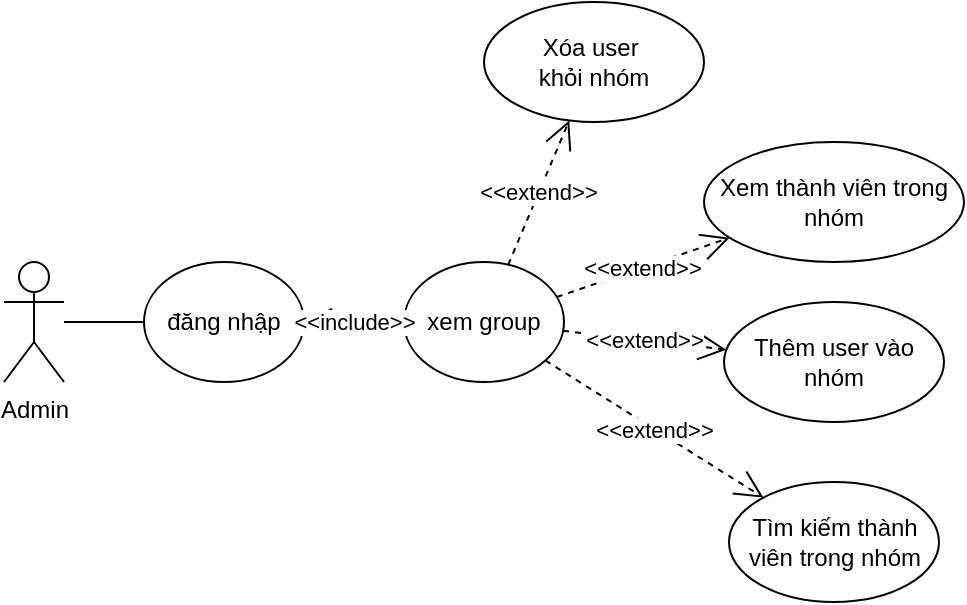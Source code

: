 <mxfile version="24.7.17" pages="2">
  <diagram name="Page-1" id="amORR1UAQAAutwsOT3tN">
    <mxGraphModel dx="1290" dy="563" grid="1" gridSize="10" guides="1" tooltips="1" connect="1" arrows="1" fold="1" page="1" pageScale="1" pageWidth="850" pageHeight="1100" math="0" shadow="0">
      <root>
        <mxCell id="0" />
        <mxCell id="1" parent="0" />
        <mxCell id="Q4h5YGl_CawJlgQXMVtK-1" value="Admin" style="shape=umlActor;verticalLabelPosition=bottom;verticalAlign=top;html=1;outlineConnect=0;" parent="1" vertex="1">
          <mxGeometry x="60" y="300" width="30" height="60" as="geometry" />
        </mxCell>
        <mxCell id="Q4h5YGl_CawJlgQXMVtK-13" value="Thêm user vào nhóm" style="ellipse;whiteSpace=wrap;html=1;" parent="1" vertex="1">
          <mxGeometry x="420" y="320" width="110" height="60" as="geometry" />
        </mxCell>
        <mxCell id="Q4h5YGl_CawJlgQXMVtK-14" value="&amp;lt;&amp;lt;extend&amp;gt;&amp;gt;" style="endArrow=open;endSize=12;dashed=1;html=1;rounded=0;strokeColor=default;align=center;verticalAlign=middle;fontFamily=Helvetica;fontSize=11;fontColor=default;labelBackgroundColor=default;edgeStyle=none;" parent="1" source="Q4h5YGl_CawJlgQXMVtK-15" target="Q4h5YGl_CawJlgQXMVtK-13" edge="1">
          <mxGeometry width="160" relative="1" as="geometry">
            <mxPoint x="494.395" y="345.315" as="sourcePoint" />
            <mxPoint x="544" y="201" as="targetPoint" />
            <mxPoint as="offset" />
          </mxGeometry>
        </mxCell>
        <mxCell id="Q4h5YGl_CawJlgQXMVtK-15" value="xem group" style="ellipse;whiteSpace=wrap;html=1;" parent="1" vertex="1">
          <mxGeometry x="260" y="300" width="80" height="60" as="geometry" />
        </mxCell>
        <mxCell id="Q4h5YGl_CawJlgQXMVtK-18" value="Xem thành viên trong nhóm" style="ellipse;whiteSpace=wrap;html=1;" parent="1" vertex="1">
          <mxGeometry x="410" y="240" width="130" height="60" as="geometry" />
        </mxCell>
        <mxCell id="Q4h5YGl_CawJlgQXMVtK-19" value="&amp;lt;&amp;lt;extend&amp;gt;&amp;gt;" style="endArrow=open;endSize=12;dashed=1;html=1;rounded=0;strokeColor=default;align=center;verticalAlign=middle;fontFamily=Helvetica;fontSize=11;fontColor=default;labelBackgroundColor=default;edgeStyle=none;" parent="1" source="Q4h5YGl_CawJlgQXMVtK-15" target="Q4h5YGl_CawJlgQXMVtK-18" edge="1">
          <mxGeometry width="160" relative="1" as="geometry">
            <mxPoint x="500" y="330" as="sourcePoint" />
            <mxPoint x="445" y="139" as="targetPoint" />
            <mxPoint as="offset" />
          </mxGeometry>
        </mxCell>
        <mxCell id="Q4h5YGl_CawJlgQXMVtK-20" value="Tìm kiếm thành viên trong nhóm" style="ellipse;whiteSpace=wrap;html=1;" parent="1" vertex="1">
          <mxGeometry x="422.5" y="410" width="105" height="60" as="geometry" />
        </mxCell>
        <mxCell id="Q4h5YGl_CawJlgQXMVtK-21" value="&amp;lt;&amp;lt;extend&amp;gt;&amp;gt;" style="endArrow=open;endSize=12;dashed=1;html=1;rounded=0;strokeColor=default;align=center;verticalAlign=middle;fontFamily=Helvetica;fontSize=11;fontColor=default;labelBackgroundColor=default;edgeStyle=none;" parent="1" source="Q4h5YGl_CawJlgQXMVtK-15" target="Q4h5YGl_CawJlgQXMVtK-20" edge="1">
          <mxGeometry width="160" relative="1" as="geometry">
            <mxPoint x="486.759" y="352.299" as="sourcePoint" />
            <mxPoint x="537" y="405" as="targetPoint" />
            <mxPoint as="offset" />
          </mxGeometry>
        </mxCell>
        <mxCell id="Q4h5YGl_CawJlgQXMVtK-24" value="" style="endArrow=none;html=1;rounded=0;" parent="1" source="Q4h5YGl_CawJlgQXMVtK-1" target="Q4h5YGl_CawJlgQXMVtK-25" edge="1">
          <mxGeometry width="50" height="50" relative="1" as="geometry">
            <mxPoint x="85" y="260" as="sourcePoint" />
            <mxPoint x="300" y="260" as="targetPoint" />
          </mxGeometry>
        </mxCell>
        <mxCell id="Q4h5YGl_CawJlgQXMVtK-25" value="đăng nhập" style="ellipse;whiteSpace=wrap;html=1;" parent="1" vertex="1">
          <mxGeometry x="130" y="300" width="80" height="60" as="geometry" />
        </mxCell>
        <mxCell id="Q4h5YGl_CawJlgQXMVtK-27" value="&amp;lt;&amp;lt;include&amp;gt;&amp;gt;" style="endArrow=open;endSize=12;dashed=1;html=1;rounded=0;strokeColor=default;align=center;verticalAlign=middle;fontFamily=Helvetica;fontSize=11;fontColor=default;labelBackgroundColor=default;edgeStyle=none;" parent="1" source="Q4h5YGl_CawJlgQXMVtK-15" target="Q4h5YGl_CawJlgQXMVtK-25" edge="1">
          <mxGeometry width="160" relative="1" as="geometry">
            <mxPoint x="295" y="135" as="sourcePoint" />
            <mxPoint x="205" y="175" as="targetPoint" />
            <mxPoint as="offset" />
          </mxGeometry>
        </mxCell>
        <mxCell id="tncyR4IIwLqOV78NZ3Gz-3" value="Xóa user&amp;nbsp;&lt;div&gt;khỏi nhóm&lt;/div&gt;" style="ellipse;whiteSpace=wrap;html=1;" vertex="1" parent="1">
          <mxGeometry x="300" y="170" width="110" height="60" as="geometry" />
        </mxCell>
        <mxCell id="tncyR4IIwLqOV78NZ3Gz-4" value="&amp;lt;&amp;lt;extend&amp;gt;&amp;gt;" style="endArrow=open;endSize=12;dashed=1;html=1;rounded=0;strokeColor=default;align=center;verticalAlign=middle;fontFamily=Helvetica;fontSize=11;fontColor=default;labelBackgroundColor=default;edgeStyle=none;" edge="1" parent="1" source="Q4h5YGl_CawJlgQXMVtK-15" target="tncyR4IIwLqOV78NZ3Gz-3">
          <mxGeometry width="160" relative="1" as="geometry">
            <mxPoint x="346" y="327" as="sourcePoint" />
            <mxPoint x="433" y="298" as="targetPoint" />
            <mxPoint as="offset" />
          </mxGeometry>
        </mxCell>
      </root>
    </mxGraphModel>
  </diagram>
  <diagram id="KeQIpuA8Qhgftal75OSh" name="Page-2">
    <mxGraphModel dx="1290" dy="563" grid="1" gridSize="10" guides="1" tooltips="1" connect="1" arrows="1" fold="1" page="1" pageScale="1" pageWidth="850" pageHeight="1100" math="0" shadow="0">
      <root>
        <mxCell id="0" />
        <mxCell id="1" parent="0" />
        <mxCell id="dFkhsY8rGl0RhJJ8wjh6-1" value="Admin" style="shape=umlActor;verticalLabelPosition=bottom;verticalAlign=top;html=1;outlineConnect=0;" vertex="1" parent="1">
          <mxGeometry x="60" y="300" width="30" height="60" as="geometry" />
        </mxCell>
        <mxCell id="dFkhsY8rGl0RhJJ8wjh6-4" value="Xem danh sách chat" style="ellipse;whiteSpace=wrap;html=1;" vertex="1" parent="1">
          <mxGeometry x="280" y="300" width="80" height="60" as="geometry" />
        </mxCell>
        <mxCell id="dFkhsY8rGl0RhJJ8wjh6-5" value="Chọn người dùng để nhắn tin" style="ellipse;whiteSpace=wrap;html=1;" vertex="1" parent="1">
          <mxGeometry x="435" y="360" width="130" height="60" as="geometry" />
        </mxCell>
        <mxCell id="dFkhsY8rGl0RhJJ8wjh6-6" value="&amp;lt;&amp;lt;extend&amp;gt;&amp;gt;" style="endArrow=open;endSize=12;dashed=1;html=1;rounded=0;strokeColor=default;align=center;verticalAlign=middle;fontFamily=Helvetica;fontSize=11;fontColor=default;labelBackgroundColor=default;edgeStyle=none;" edge="1" parent="1" source="dFkhsY8rGl0RhJJ8wjh6-4" target="dFkhsY8rGl0RhJJ8wjh6-5">
          <mxGeometry width="160" relative="1" as="geometry">
            <mxPoint x="500" y="330" as="sourcePoint" />
            <mxPoint x="445" y="139" as="targetPoint" />
            <mxPoint as="offset" />
          </mxGeometry>
        </mxCell>
        <mxCell id="dFkhsY8rGl0RhJJ8wjh6-9" value="" style="endArrow=none;html=1;rounded=0;" edge="1" parent="1" source="dFkhsY8rGl0RhJJ8wjh6-1" target="dFkhsY8rGl0RhJJ8wjh6-10">
          <mxGeometry width="50" height="50" relative="1" as="geometry">
            <mxPoint x="85" y="260" as="sourcePoint" />
            <mxPoint x="300" y="260" as="targetPoint" />
          </mxGeometry>
        </mxCell>
        <mxCell id="dFkhsY8rGl0RhJJ8wjh6-10" value="đăng nhập" style="ellipse;whiteSpace=wrap;html=1;" vertex="1" parent="1">
          <mxGeometry x="130" y="300" width="80" height="60" as="geometry" />
        </mxCell>
        <mxCell id="dFkhsY8rGl0RhJJ8wjh6-11" value="&amp;lt;&amp;lt;include&amp;gt;&amp;gt;" style="endArrow=open;endSize=12;dashed=1;html=1;rounded=0;strokeColor=default;align=center;verticalAlign=middle;fontFamily=Helvetica;fontSize=11;fontColor=default;labelBackgroundColor=default;edgeStyle=none;" edge="1" parent="1" source="dFkhsY8rGl0RhJJ8wjh6-4" target="dFkhsY8rGl0RhJJ8wjh6-10">
          <mxGeometry width="160" relative="1" as="geometry">
            <mxPoint x="295" y="135" as="sourcePoint" />
            <mxPoint x="205" y="175" as="targetPoint" />
            <mxPoint as="offset" />
          </mxGeometry>
        </mxCell>
        <mxCell id="dFkhsY8rGl0RhJJ8wjh6-12" value="Chọn nhóm chat" style="ellipse;whiteSpace=wrap;html=1;" vertex="1" parent="1">
          <mxGeometry x="445" y="270" width="110" height="60" as="geometry" />
        </mxCell>
        <mxCell id="dFkhsY8rGl0RhJJ8wjh6-13" value="&amp;lt;&amp;lt;extend&amp;gt;&amp;gt;" style="endArrow=open;endSize=12;dashed=1;html=1;rounded=0;strokeColor=default;align=center;verticalAlign=middle;fontFamily=Helvetica;fontSize=11;fontColor=default;labelBackgroundColor=default;edgeStyle=none;" edge="1" parent="1" source="dFkhsY8rGl0RhJJ8wjh6-4" target="dFkhsY8rGl0RhJJ8wjh6-12">
          <mxGeometry width="160" relative="1" as="geometry">
            <mxPoint x="346" y="327" as="sourcePoint" />
            <mxPoint x="433" y="298" as="targetPoint" />
            <mxPoint as="offset" />
          </mxGeometry>
        </mxCell>
        <mxCell id="dFkhsY8rGl0RhJJ8wjh6-16" value="Nhắn tin" style="ellipse;whiteSpace=wrap;html=1;" vertex="1" parent="1">
          <mxGeometry x="445" y="440" width="80" height="60" as="geometry" />
        </mxCell>
        <mxCell id="dFkhsY8rGl0RhJJ8wjh6-17" value="&amp;lt;&amp;lt;extend&amp;gt;&amp;gt;" style="endArrow=open;endSize=12;dashed=1;html=1;rounded=0;strokeColor=default;align=center;verticalAlign=middle;fontFamily=Helvetica;fontSize=11;fontColor=default;labelBackgroundColor=default;edgeStyle=none;" edge="1" parent="1" source="dFkhsY8rGl0RhJJ8wjh6-4" target="dFkhsY8rGl0RhJJ8wjh6-16">
          <mxGeometry width="160" relative="1" as="geometry">
            <mxPoint x="367" y="352" as="sourcePoint" />
            <mxPoint x="457" y="382" as="targetPoint" />
            <mxPoint as="offset" />
          </mxGeometry>
        </mxCell>
      </root>
    </mxGraphModel>
  </diagram>
</mxfile>
